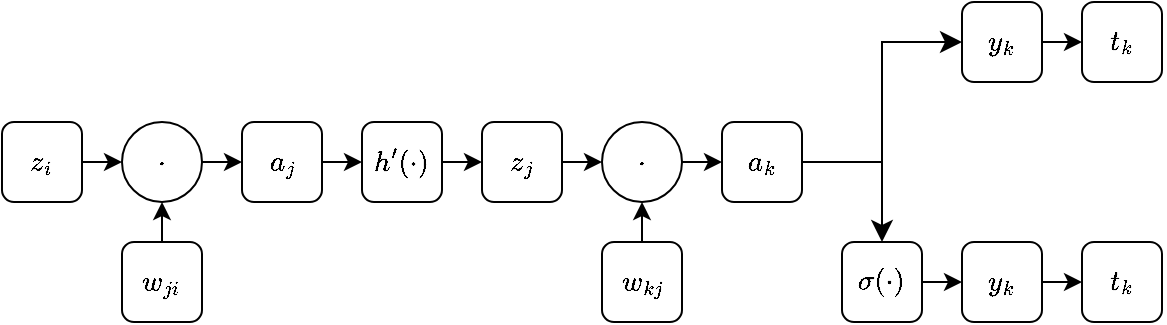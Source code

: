 <mxfile version="22.1.4" type="device">
  <diagram name="第 1 页" id="4sAxvb8bW4fiWT-uoehL">
    <mxGraphModel dx="652" dy="459" grid="0" gridSize="10" guides="1" tooltips="1" connect="1" arrows="1" fold="1" page="1" pageScale="1" pageWidth="827" pageHeight="1169" math="1" shadow="0">
      <root>
        <mxCell id="0" />
        <mxCell id="1" parent="0" />
        <mxCell id="fp0ekR2GamAKN2c-QMze-20" style="edgeStyle=orthogonalEdgeStyle;rounded=0;orthogonalLoop=1;jettySize=auto;html=1;exitX=1;exitY=0.5;exitDx=0;exitDy=0;entryX=0;entryY=0.5;entryDx=0;entryDy=0;" edge="1" parent="1" source="fp0ekR2GamAKN2c-QMze-1" target="fp0ekR2GamAKN2c-QMze-4">
          <mxGeometry relative="1" as="geometry" />
        </mxCell>
        <mxCell id="fp0ekR2GamAKN2c-QMze-1" value="$$z_i$$" style="rounded=1;whiteSpace=wrap;html=1;" vertex="1" parent="1">
          <mxGeometry x="40" y="280" width="40" height="40" as="geometry" />
        </mxCell>
        <mxCell id="fp0ekR2GamAKN2c-QMze-21" style="edgeStyle=orthogonalEdgeStyle;rounded=0;orthogonalLoop=1;jettySize=auto;html=1;exitX=1;exitY=0.5;exitDx=0;exitDy=0;entryX=0;entryY=0.5;entryDx=0;entryDy=0;" edge="1" parent="1" source="fp0ekR2GamAKN2c-QMze-4" target="fp0ekR2GamAKN2c-QMze-6">
          <mxGeometry relative="1" as="geometry" />
        </mxCell>
        <mxCell id="fp0ekR2GamAKN2c-QMze-4" value="$$\cdot$$" style="ellipse;whiteSpace=wrap;html=1;aspect=fixed;" vertex="1" parent="1">
          <mxGeometry x="100" y="280" width="40" height="40" as="geometry" />
        </mxCell>
        <mxCell id="fp0ekR2GamAKN2c-QMze-27" style="edgeStyle=orthogonalEdgeStyle;rounded=0;orthogonalLoop=1;jettySize=auto;html=1;exitX=0.5;exitY=0;exitDx=0;exitDy=0;entryX=0.5;entryY=1;entryDx=0;entryDy=0;" edge="1" parent="1" source="fp0ekR2GamAKN2c-QMze-5" target="fp0ekR2GamAKN2c-QMze-4">
          <mxGeometry relative="1" as="geometry" />
        </mxCell>
        <mxCell id="fp0ekR2GamAKN2c-QMze-5" value="&lt;br&gt;&lt;span style=&quot;color: rgb(0, 0, 0); font-family: Helvetica; font-size: 12px; font-style: normal; font-variant-ligatures: normal; font-variant-caps: normal; font-weight: 400; letter-spacing: normal; orphans: 2; text-align: center; text-indent: 0px; text-transform: none; widows: 2; word-spacing: 0px; -webkit-text-stroke-width: 0px; background-color: rgb(251, 251, 251); text-decoration-thickness: initial; text-decoration-style: initial; text-decoration-color: initial; float: none; display: inline !important;&quot;&gt;$$w_{ji}$$&lt;/span&gt;&lt;br&gt;" style="rounded=1;whiteSpace=wrap;html=1;" vertex="1" parent="1">
          <mxGeometry x="100" y="340" width="40" height="40" as="geometry" />
        </mxCell>
        <mxCell id="fp0ekR2GamAKN2c-QMze-22" style="edgeStyle=orthogonalEdgeStyle;rounded=0;orthogonalLoop=1;jettySize=auto;html=1;exitX=1;exitY=0.5;exitDx=0;exitDy=0;entryX=0;entryY=0.5;entryDx=0;entryDy=0;" edge="1" parent="1" source="fp0ekR2GamAKN2c-QMze-6" target="fp0ekR2GamAKN2c-QMze-7">
          <mxGeometry relative="1" as="geometry" />
        </mxCell>
        <mxCell id="fp0ekR2GamAKN2c-QMze-6" value="$$a_j$$" style="rounded=1;whiteSpace=wrap;html=1;" vertex="1" parent="1">
          <mxGeometry x="160" y="280" width="40" height="40" as="geometry" />
        </mxCell>
        <mxCell id="fp0ekR2GamAKN2c-QMze-23" style="edgeStyle=orthogonalEdgeStyle;rounded=0;orthogonalLoop=1;jettySize=auto;html=1;exitX=1;exitY=0.5;exitDx=0;exitDy=0;entryX=0;entryY=0.5;entryDx=0;entryDy=0;" edge="1" parent="1" source="fp0ekR2GamAKN2c-QMze-7" target="fp0ekR2GamAKN2c-QMze-8">
          <mxGeometry relative="1" as="geometry" />
        </mxCell>
        <mxCell id="fp0ekR2GamAKN2c-QMze-7" value="$$h&#39;(\cdot)$$" style="rounded=1;whiteSpace=wrap;html=1;" vertex="1" parent="1">
          <mxGeometry x="220" y="280" width="40" height="40" as="geometry" />
        </mxCell>
        <mxCell id="fp0ekR2GamAKN2c-QMze-25" style="edgeStyle=orthogonalEdgeStyle;rounded=0;orthogonalLoop=1;jettySize=auto;html=1;exitX=1;exitY=0.5;exitDx=0;exitDy=0;entryX=0;entryY=0.5;entryDx=0;entryDy=0;" edge="1" parent="1" source="fp0ekR2GamAKN2c-QMze-8" target="fp0ekR2GamAKN2c-QMze-11">
          <mxGeometry relative="1" as="geometry" />
        </mxCell>
        <mxCell id="fp0ekR2GamAKN2c-QMze-8" value="$$z_j$$" style="rounded=1;whiteSpace=wrap;html=1;" vertex="1" parent="1">
          <mxGeometry x="280" y="280" width="40" height="40" as="geometry" />
        </mxCell>
        <mxCell id="fp0ekR2GamAKN2c-QMze-9" value="$$a_k$$" style="rounded=1;whiteSpace=wrap;html=1;" vertex="1" parent="1">
          <mxGeometry x="400" y="280" width="40" height="40" as="geometry" />
        </mxCell>
        <mxCell id="fp0ekR2GamAKN2c-QMze-28" style="edgeStyle=orthogonalEdgeStyle;rounded=0;orthogonalLoop=1;jettySize=auto;html=1;exitX=0.5;exitY=0;exitDx=0;exitDy=0;entryX=0.5;entryY=1;entryDx=0;entryDy=0;" edge="1" parent="1" source="fp0ekR2GamAKN2c-QMze-10" target="fp0ekR2GamAKN2c-QMze-11">
          <mxGeometry relative="1" as="geometry" />
        </mxCell>
        <mxCell id="fp0ekR2GamAKN2c-QMze-10" value="$$w_{kj}$$" style="rounded=1;whiteSpace=wrap;html=1;" vertex="1" parent="1">
          <mxGeometry x="340" y="340" width="40" height="40" as="geometry" />
        </mxCell>
        <mxCell id="fp0ekR2GamAKN2c-QMze-26" style="edgeStyle=orthogonalEdgeStyle;rounded=0;orthogonalLoop=1;jettySize=auto;html=1;exitX=1;exitY=0.5;exitDx=0;exitDy=0;entryX=0;entryY=0.5;entryDx=0;entryDy=0;" edge="1" parent="1" source="fp0ekR2GamAKN2c-QMze-11" target="fp0ekR2GamAKN2c-QMze-9">
          <mxGeometry relative="1" as="geometry" />
        </mxCell>
        <mxCell id="fp0ekR2GamAKN2c-QMze-11" value="$$\cdot$$" style="ellipse;whiteSpace=wrap;html=1;aspect=fixed;" vertex="1" parent="1">
          <mxGeometry x="340" y="280" width="40" height="40" as="geometry" />
        </mxCell>
        <mxCell id="fp0ekR2GamAKN2c-QMze-34" style="edgeStyle=orthogonalEdgeStyle;rounded=0;orthogonalLoop=1;jettySize=auto;html=1;exitX=1;exitY=0.5;exitDx=0;exitDy=0;entryX=0;entryY=0.5;entryDx=0;entryDy=0;" edge="1" parent="1" source="fp0ekR2GamAKN2c-QMze-12" target="fp0ekR2GamAKN2c-QMze-18">
          <mxGeometry relative="1" as="geometry" />
        </mxCell>
        <mxCell id="fp0ekR2GamAKN2c-QMze-12" value="$$y_k$$" style="rounded=1;whiteSpace=wrap;html=1;" vertex="1" parent="1">
          <mxGeometry x="520" y="340" width="40" height="40" as="geometry" />
        </mxCell>
        <mxCell id="fp0ekR2GamAKN2c-QMze-33" style="edgeStyle=orthogonalEdgeStyle;rounded=0;orthogonalLoop=1;jettySize=auto;html=1;exitX=1;exitY=0.5;exitDx=0;exitDy=0;entryX=0;entryY=0.5;entryDx=0;entryDy=0;" edge="1" parent="1" source="fp0ekR2GamAKN2c-QMze-14" target="fp0ekR2GamAKN2c-QMze-12">
          <mxGeometry relative="1" as="geometry" />
        </mxCell>
        <mxCell id="fp0ekR2GamAKN2c-QMze-14" value="$$\sigma(\cdot)$$" style="rounded=1;whiteSpace=wrap;html=1;" vertex="1" parent="1">
          <mxGeometry x="460" y="340" width="40" height="40" as="geometry" />
        </mxCell>
        <mxCell id="fp0ekR2GamAKN2c-QMze-32" style="edgeStyle=orthogonalEdgeStyle;rounded=0;orthogonalLoop=1;jettySize=auto;html=1;exitX=1;exitY=0.5;exitDx=0;exitDy=0;entryX=0;entryY=0.5;entryDx=0;entryDy=0;" edge="1" parent="1" source="fp0ekR2GamAKN2c-QMze-15" target="fp0ekR2GamAKN2c-QMze-16">
          <mxGeometry relative="1" as="geometry" />
        </mxCell>
        <mxCell id="fp0ekR2GamAKN2c-QMze-15" value="$$y_k$$" style="rounded=1;whiteSpace=wrap;html=1;" vertex="1" parent="1">
          <mxGeometry x="520" y="220" width="40" height="40" as="geometry" />
        </mxCell>
        <mxCell id="fp0ekR2GamAKN2c-QMze-16" value="$$t_k$$" style="rounded=1;whiteSpace=wrap;html=1;" vertex="1" parent="1">
          <mxGeometry x="580" y="220" width="40" height="40" as="geometry" />
        </mxCell>
        <mxCell id="fp0ekR2GamAKN2c-QMze-18" value="$$t_k$$" style="rounded=1;whiteSpace=wrap;html=1;" vertex="1" parent="1">
          <mxGeometry x="580" y="340" width="40" height="40" as="geometry" />
        </mxCell>
        <mxCell id="fp0ekR2GamAKN2c-QMze-30" value="" style="edgeStyle=elbowEdgeStyle;elbow=horizontal;endArrow=classic;html=1;curved=0;rounded=0;endSize=8;startSize=8;exitX=1;exitY=0.5;exitDx=0;exitDy=0;entryX=0;entryY=0.5;entryDx=0;entryDy=0;" edge="1" parent="1" source="fp0ekR2GamAKN2c-QMze-9" target="fp0ekR2GamAKN2c-QMze-15">
          <mxGeometry width="50" height="50" relative="1" as="geometry">
            <mxPoint x="330" y="360" as="sourcePoint" />
            <mxPoint x="380" y="310" as="targetPoint" />
            <Array as="points">
              <mxPoint x="480" y="280" />
            </Array>
          </mxGeometry>
        </mxCell>
        <mxCell id="fp0ekR2GamAKN2c-QMze-31" value="" style="edgeStyle=elbowEdgeStyle;elbow=horizontal;endArrow=classic;html=1;curved=0;rounded=0;endSize=8;startSize=8;entryX=0.5;entryY=0;entryDx=0;entryDy=0;" edge="1" parent="1" target="fp0ekR2GamAKN2c-QMze-14">
          <mxGeometry width="50" height="50" relative="1" as="geometry">
            <mxPoint x="440" y="300" as="sourcePoint" />
            <mxPoint x="490" y="250" as="targetPoint" />
            <Array as="points">
              <mxPoint x="480" y="300" />
            </Array>
          </mxGeometry>
        </mxCell>
      </root>
    </mxGraphModel>
  </diagram>
</mxfile>
